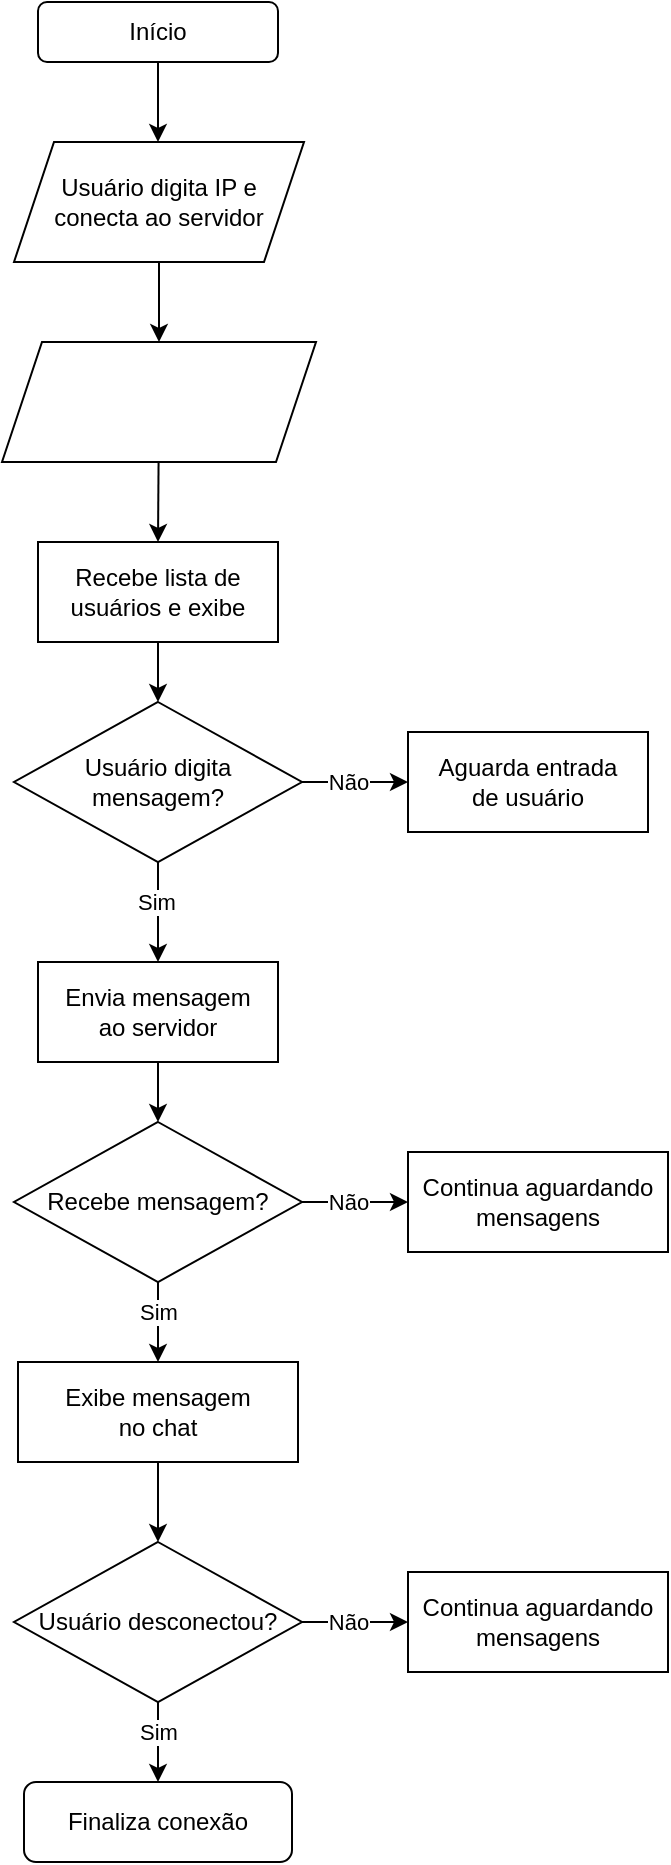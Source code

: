 <mxfile>
    <diagram id="JFPPyCEdgsw8ee3k_-Qy" name="Page-1">
        <mxGraphModel dx="496" dy="525" grid="1" gridSize="10" guides="1" tooltips="1" connect="1" arrows="1" fold="1" page="1" pageScale="1" pageWidth="850" pageHeight="1100" math="0" shadow="0">
            <root>
                <mxCell id="0"/>
                <mxCell id="1" parent="0"/>
                <mxCell id="3" style="edgeStyle=none;html=1;" edge="1" parent="1" source="2">
                    <mxGeometry relative="1" as="geometry">
                        <mxPoint x="425" y="130" as="targetPoint"/>
                    </mxGeometry>
                </mxCell>
                <mxCell id="2" value="Início" style="rounded=1;whiteSpace=wrap;html=1;" vertex="1" parent="1">
                    <mxGeometry x="365" y="60" width="120" height="30" as="geometry"/>
                </mxCell>
                <mxCell id="6" style="edgeStyle=none;html=1;" edge="1" parent="1" source="5">
                    <mxGeometry relative="1" as="geometry">
                        <mxPoint x="425.5" y="230" as="targetPoint"/>
                    </mxGeometry>
                </mxCell>
                <mxCell id="5" value="Usuário digita IP e conecta ao servidor" style="shape=parallelogram;perimeter=parallelogramPerimeter;whiteSpace=wrap;html=1;fixedSize=1;" vertex="1" parent="1">
                    <mxGeometry x="353" y="130" width="145" height="60" as="geometry"/>
                </mxCell>
                <mxCell id="10" style="edgeStyle=none;html=1;entryX=0.5;entryY=0;entryDx=0;entryDy=0;" edge="1" parent="1" source="8" target="9">
                    <mxGeometry relative="1" as="geometry"/>
                </mxCell>
                <mxCell id="8" value="&lt;span&gt;&lt;font style=&quot;color: light-dark(rgb(255, 255, 255), rgb(255, 255, 255));&quot;&gt;Envia nome de usuário&lt;/font&gt;&lt;/span&gt;&lt;div&gt;&lt;span&gt;&lt;font style=&quot;color: light-dark(rgb(255, 255, 255), rgb(255, 255, 255));&quot;&gt;ao servidor&lt;/font&gt;&lt;/span&gt;&lt;/div&gt;" style="shape=parallelogram;perimeter=parallelogramPerimeter;whiteSpace=wrap;html=1;fixedSize=1;" vertex="1" parent="1">
                    <mxGeometry x="347" y="230" width="157" height="60" as="geometry"/>
                </mxCell>
                <mxCell id="12" style="edgeStyle=none;html=1;entryX=0.5;entryY=0;entryDx=0;entryDy=0;" edge="1" parent="1" source="9" target="11">
                    <mxGeometry relative="1" as="geometry"/>
                </mxCell>
                <mxCell id="9" value="Recebe lista de usuários e exibe" style="rounded=0;whiteSpace=wrap;html=1;" vertex="1" parent="1">
                    <mxGeometry x="365" y="330" width="120" height="50" as="geometry"/>
                </mxCell>
                <mxCell id="13" style="edgeStyle=none;html=1;" edge="1" parent="1" source="11">
                    <mxGeometry relative="1" as="geometry">
                        <mxPoint x="550" y="450" as="targetPoint"/>
                    </mxGeometry>
                </mxCell>
                <mxCell id="14" value="Não" style="edgeLabel;html=1;align=center;verticalAlign=middle;resizable=0;points=[];" vertex="1" connectable="0" parent="13">
                    <mxGeometry x="-0.207" y="-2" relative="1" as="geometry">
                        <mxPoint x="2" y="-2" as="offset"/>
                    </mxGeometry>
                </mxCell>
                <mxCell id="16" style="edgeStyle=none;html=1;" edge="1" parent="1" source="11">
                    <mxGeometry relative="1" as="geometry">
                        <mxPoint x="425" y="540" as="targetPoint"/>
                    </mxGeometry>
                </mxCell>
                <mxCell id="17" value="Sim" style="edgeLabel;html=1;align=center;verticalAlign=middle;resizable=0;points=[];" vertex="1" connectable="0" parent="16">
                    <mxGeometry x="-0.213" y="-1" relative="1" as="geometry">
                        <mxPoint as="offset"/>
                    </mxGeometry>
                </mxCell>
                <mxCell id="11" value="Usuário digita mensagem?" style="rhombus;whiteSpace=wrap;html=1;" vertex="1" parent="1">
                    <mxGeometry x="353" y="410" width="144" height="80" as="geometry"/>
                </mxCell>
                <mxCell id="15" value="Aguarda entrada&lt;div&gt;de usuário&lt;/div&gt;" style="rounded=0;whiteSpace=wrap;html=1;" vertex="1" parent="1">
                    <mxGeometry x="550" y="425" width="120" height="50" as="geometry"/>
                </mxCell>
                <mxCell id="20" style="edgeStyle=none;html=1;entryX=0.5;entryY=0;entryDx=0;entryDy=0;" edge="1" parent="1" source="18" target="19">
                    <mxGeometry relative="1" as="geometry"/>
                </mxCell>
                <mxCell id="18" value="Envia mensagem&lt;div&gt;ao servidor&lt;/div&gt;" style="rounded=0;whiteSpace=wrap;html=1;strokeColor=default;" vertex="1" parent="1">
                    <mxGeometry x="365" y="540" width="120" height="50" as="geometry"/>
                </mxCell>
                <mxCell id="24" style="edgeStyle=none;html=1;" edge="1" parent="1" source="19">
                    <mxGeometry relative="1" as="geometry">
                        <mxPoint x="425" y="740" as="targetPoint"/>
                    </mxGeometry>
                </mxCell>
                <mxCell id="25" value="Sim" style="edgeLabel;html=1;align=center;verticalAlign=middle;resizable=0;points=[];" vertex="1" connectable="0" parent="24">
                    <mxGeometry x="-0.25" relative="1" as="geometry">
                        <mxPoint as="offset"/>
                    </mxGeometry>
                </mxCell>
                <mxCell id="19" value="Recebe mensagem?" style="rhombus;whiteSpace=wrap;html=1;" vertex="1" parent="1">
                    <mxGeometry x="353" y="620" width="144" height="80" as="geometry"/>
                </mxCell>
                <mxCell id="21" style="edgeStyle=none;html=1;" edge="1" parent="1">
                    <mxGeometry relative="1" as="geometry">
                        <mxPoint x="550" y="660" as="targetPoint"/>
                        <mxPoint x="497" y="660" as="sourcePoint"/>
                    </mxGeometry>
                </mxCell>
                <mxCell id="22" value="Não" style="edgeLabel;html=1;align=center;verticalAlign=middle;resizable=0;points=[];" vertex="1" connectable="0" parent="21">
                    <mxGeometry x="-0.207" y="-2" relative="1" as="geometry">
                        <mxPoint x="2" y="-2" as="offset"/>
                    </mxGeometry>
                </mxCell>
                <mxCell id="23" value="Continua aguardando mensagens" style="rounded=0;whiteSpace=wrap;html=1;" vertex="1" parent="1">
                    <mxGeometry x="550" y="635" width="130" height="50" as="geometry"/>
                </mxCell>
                <mxCell id="27" style="edgeStyle=none;html=1;" edge="1" parent="1" source="26">
                    <mxGeometry relative="1" as="geometry">
                        <mxPoint x="425" y="830" as="targetPoint"/>
                    </mxGeometry>
                </mxCell>
                <mxCell id="26" value="Exibe mensagem&lt;div&gt;no chat&lt;/div&gt;" style="rounded=0;whiteSpace=wrap;html=1;" vertex="1" parent="1">
                    <mxGeometry x="355" y="740" width="140" height="50" as="geometry"/>
                </mxCell>
                <mxCell id="28" style="edgeStyle=none;html=1;" edge="1" parent="1" source="30">
                    <mxGeometry relative="1" as="geometry">
                        <mxPoint x="425" y="950" as="targetPoint"/>
                    </mxGeometry>
                </mxCell>
                <mxCell id="29" value="Sim" style="edgeLabel;html=1;align=center;verticalAlign=middle;resizable=0;points=[];" vertex="1" connectable="0" parent="28">
                    <mxGeometry x="-0.25" relative="1" as="geometry">
                        <mxPoint as="offset"/>
                    </mxGeometry>
                </mxCell>
                <mxCell id="30" value="Usuário desconectou?" style="rhombus;whiteSpace=wrap;html=1;" vertex="1" parent="1">
                    <mxGeometry x="353" y="830" width="144" height="80" as="geometry"/>
                </mxCell>
                <mxCell id="31" style="edgeStyle=none;html=1;" edge="1" parent="1">
                    <mxGeometry relative="1" as="geometry">
                        <mxPoint x="550" y="870" as="targetPoint"/>
                        <mxPoint x="497" y="870" as="sourcePoint"/>
                    </mxGeometry>
                </mxCell>
                <mxCell id="32" value="Não" style="edgeLabel;html=1;align=center;verticalAlign=middle;resizable=0;points=[];" vertex="1" connectable="0" parent="31">
                    <mxGeometry x="-0.207" y="-2" relative="1" as="geometry">
                        <mxPoint x="2" y="-2" as="offset"/>
                    </mxGeometry>
                </mxCell>
                <mxCell id="33" value="Continua aguardando mensagens" style="rounded=0;whiteSpace=wrap;html=1;" vertex="1" parent="1">
                    <mxGeometry x="550" y="845" width="130" height="50" as="geometry"/>
                </mxCell>
                <mxCell id="36" value="Finaliza conexão" style="rounded=1;whiteSpace=wrap;html=1;" vertex="1" parent="1">
                    <mxGeometry x="358" y="950" width="134" height="40" as="geometry"/>
                </mxCell>
            </root>
        </mxGraphModel>
    </diagram>
</mxfile>